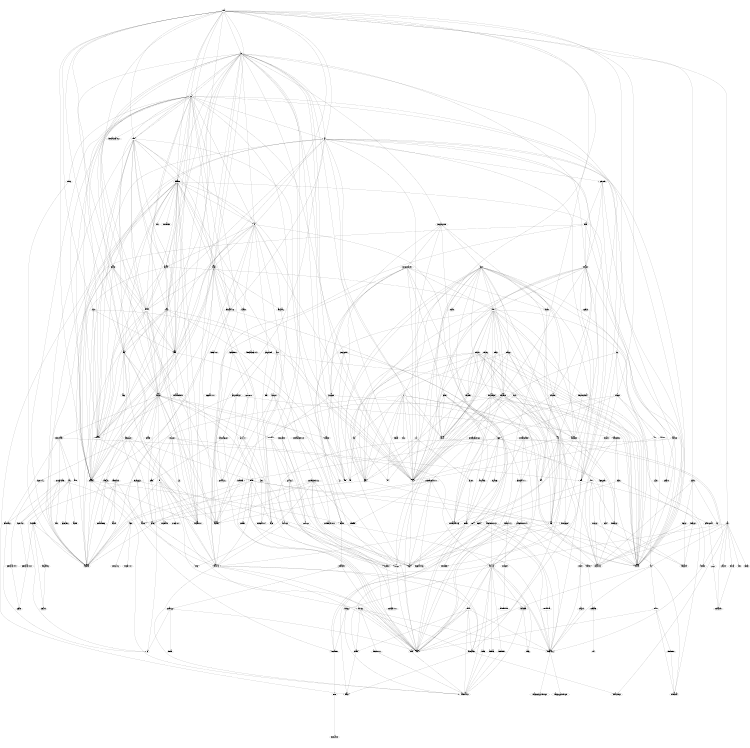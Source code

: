 digraph dependencies {
	ratio=1.0;
	size="5,5";
	n0 [label="abstract-ns"];
	n1 [label="futures"];
	n2 [label="quick-error"];
	n3 [label="rand v0.3.22"];
	n4 [label="aho-corasick"];
	n5 [label="memchr"];
	n6 [label="ansi_term"];
	n7 [label="winapi v0.3.6"];
	n8 [label="app_dirs"];
	n9 [label="ole32-sys"];
	n10 [label="shell32-sys"];
	n11 [label="winapi v0.2.8"];
	n12 [label="xdg"];
	n13 [label="arrayref"];
	n14 [label="arrayvec"];
	n15 [label="nodrop"];
	n16 [label="assert_matches"];
	n17 [label="atty"];
	n18 [label="libc"];
	n19 [label="termion"];
	n20 [label="autocfg"];
	n21 [label="base58"];
	n22 [label="bellman"];
	n23 [label="bit-vec"];
	n24 [label="byteorder"];
	n25 [label="crossbeam"];
	n26 [label="futures-cpupool"];
	n27 [label="num_cpus"];
	n28 [label="pairing"];
	n29 [label="rand v0.4.5"];
	n31 [label="chain"];
	n32 [label="db"];
	n33 [label="network"];
	n34 [label="primitives"];
	n35 [label="storage"];
	n36 [label="test-data"];
	n37 [label="time"];
	n38 [label="verification"];
	n39 [label="bigint"];
	n40 [label="crunchy v0.1.6"];
	n41 [label="rustc-hex v1.0.0"];
	n42 [label="bitcrypto"];
	n43 [label="blake2-rfc"];
	n44 [label="blake2b_simd"];
	n45 [label="bn"];
	n46 [label="ed25519-dalek"];
	n47 [label="lazy_static"];
	n48 [label="rust-crypto"];
	n49 [label="rustc-hex v2.0.1"];
	n50 [label="sapling-crypto"];
	n51 [label="serde"];
	n52 [label="serde_derive"];
	n53 [label="serde_json"];
	n54 [label="siphasher"];
	n55 [label="bitflags"];
	n56 [label="bitvec"];
	n57 [label="constant_time_eq"];
	n58 [label="block-buffer"];
	n59 [label="block-padding"];
	n60 [label="byte-tools"];
	n61 [label="generic-array v0.12.0"];
	n62 [label="crunchy v0.2.1"];
	n63 [label="rand v0.5.5"];
	n64 [label="rustc-serialize"];
	n65 [label="bytes"];
	n66 [label="iovec"];
	n67 [label="cc"];
	n68 [label="cfg-if"];
	n69 [label="heapsize"];
	n70 [label="serialization"];
	n71 [label="serialization_derive"];
	n72 [label="clap"];
	n73 [label="strsim"];
	n74 [label="textwrap"];
	n75 [label="unicode-width"];
	n76 [label="vec_map"];
	n77 [label="yaml-rust"];
	n78 [label="clear_on_drop"];
	n79 [label="cloudabi"];
	n80 [label="cmake"];
	n81 [label="crossbeam-channel"];
	n82 [label="crossbeam-utils v0.6.3"];
	n83 [label="parking_lot v0.7.1"];
	n84 [label="rand v0.6.4"];
	n85 [label="smallvec"];
	n86 [label="crossbeam-deque v0.2.0"];
	n87 [label="crossbeam-epoch v0.3.1"];
	n88 [label="crossbeam-utils v0.2.2"];
	n89 [label="crossbeam-deque v0.6.3"];
	n90 [label="crossbeam-epoch v0.7.0"];
	n91 [label="memoffset"];
	n92 [label="scopeguard v0.3.3"];
	n93 [label="csv"];
	n94 [label="csv-core"];
	n95 [label="curve25519-dalek"];
	n96 [label="digest v0.8.0"];
	n97 [label="rand_core v0.3.0"];
	n98 [label="subtle"];
	n99 [label="elastic-array"];
	n100 [label="log"];
	n101 [label="lru-cache"];
	n102 [label="parity-rocksdb"];
	n103 [label="parking_lot v0.8.0"];
	n104 [label="tempdir"];
	n105 [label="digest v0.7.6"];
	n106 [label="generic-array v0.9.0"];
	n107 [label="display_derive"];
	n108 [label="quote v0.3.15"];
	n109 [label="syn v0.11.11"];
	n110 [label="synstructure"];
	n111 [label="domain"];
	n112 [label="tokio-core"];
	n113 [label="failure"];
	n114 [label="sha2"];
	n115 [label="either"];
	n116 [label="env_logger"];
	n117 [label="humantime"];
	n118 [label="regex"];
	n119 [label="termcolor"];
	n120 [label="eth-secp256k1"];
	n121 [label="fake-simd"];
	n122 [label="fnv"];
	n123 [label="fs_extra"];
	n124 [label="fuchsia-zircon"];
	n125 [label="fuchsia-zircon-sys"];
	n126 [label="gcc"];
	n127 [label="typenum"];
	n128 [label="getopts"];
	n129 [label="globset"];
	n130 [label="h2"];
	n131 [label="http"];
	n132 [label="indexmap"];
	n133 [label="slab"];
	n134 [label="string"];
	n135 [label="tokio-io"];
	n136 [label="jemallocator"];
	n137 [label="itoa"];
	n138 [label="httparse"];
	n139 [label="hyper"];
	n140 [label="net2"];
	n141 [label="tokio"];
	n142 [label="tokio-executor"];
	n143 [label="tokio-reactor"];
	n144 [label="tokio-tcp"];
	n145 [label="tokio-threadpool"];
	n146 [label="tokio-timer"];
	n147 [label="want"];
	n148 [label="import"];
	n149 [label="jemalloc-sys"];
	n150 [label="jsonrpc-core"];
	n151 [label="jsonrpc-derive"];
	n152 [label="proc-macro2"];
	n153 [label="quote v0.6.10"];
	n154 [label="syn v0.15.24"];
	n155 [label="jsonrpc-http-server"];
	n156 [label="jsonrpc-server-utils"];
	n157 [label="unicase"];
	n158 [label="jsonrpc-pubsub"];
	n159 [label="tokio-codec"];
	n160 [label="kernel32-sys"];
	n161 [label="winapi-build"];
	n162 [label="keys"];
	n163 [label="linked-hash-map v0.4.2"];
	n164 [label="linked-hash-map v0.5.2"];
	n165 [label="local-encoding"];
	n166 [label="skeptic"];
	n167 [label="lock_api v0.1.5"];
	n168 [label="owning_ref"];
	n169 [label="lock_api v0.2.0"];
	n170 [label="scopeguard v1.0.0"];
	n171 [label="logs"];
	n172 [label="version_check"];
	n173 [label="message"];
	n174 [label="miner"];
	n175 [label="script"];
	n176 [label="mio"];
	n177 [label="miow"];
	n178 [label="mio-uds"];
	n179 [label="ws2_32-sys"];
	n180 [label="murmur3"];
	n181 [label="ns-dns-tokio"];
	n182 [label="opaque-debug"];
	n183 [label="stable_deref_trait"];
	n184 [label="p2p"];
	n185 [label="parity-rocksdb-sys"];
	n186 [label="parity-snappy-sys"];
	n187 [label="parking_lot_core v0.4.0"];
	n188 [label="parking_lot_core v0.5.0"];
	n189 [label="rustc_version"];
	n190 [label="redox_syscall"];
	n191 [label="unicode-xid v0.1.0"];
	n192 [label="pulldown-cmark"];
	n193 [label="rdrand"];
	n194 [label="rand_core v0.2.2"];
	n195 [label="rand_chacha"];
	n196 [label="rand_hc"];
	n197 [label="rand_isaac"];
	n198 [label="rand_os"];
	n199 [label="rand_pcg"];
	n200 [label="rand_xorshift"];
	n201 [label="rayon"];
	n202 [label="rayon-core"];
	n203 [label="redox_termios"];
	n204 [label="regex-syntax"];
	n205 [label="thread_local"];
	n206 [label="utf8-ranges"];
	n207 [label="ucd-util"];
	n208 [label="remove_dir_all"];
	n209 [label="rpc"];
	n210 [label="sync"];
	n211 [label="semver"];
	n212 [label="ryu"];
	n213 [label="scoped-tls"];
	n214 [label="semver-parser"];
	n215 [label="unreachable"];
	n216 [label="synom"];
	n217 [label="unicode-xid v0.0.4"];
	n218 [label="wincolor"];
	n219 [label="tokio-current-thread"];
	n220 [label="tokio-fs"];
	n221 [label="tokio-udp"];
	n222 [label="tokio-uds"];
	n223 [label="try-lock"];
	n224 [label="void"];
	n225 [label="winapi-i686-pc-windows-gnu"];
	n226 [label="winapi-x86_64-pc-windows-gnu"];
	n227 [label="winapi-util"];
	n228 [label="zebra", shape=box];

	n228 -> n8;
	n228 -> n31;
	n228 -> n72;
	n228 -> n32;
	n228 -> n116;
	n228 -> n148;
	n228 -> n162;
	n228 -> n18;
	n228 -> n100;
	n228 -> n171;
	n228 -> n173;
	n228 -> n174;
	n228 -> n33;
	n228 -> n184;
	n228 -> n34;
	n228 -> n209;
	n228 -> n175;
	n228 -> n35;
	n228 -> n210;
	n228 -> n38;
	n8 -> n9;
	n8 -> n10;
	n8 -> n11;
	n8 -> n12;
	n9 -> n11;
	n9 -> n161;
	n10 -> n11;
	n10 -> n161;
	n72 -> n6;
	n72 -> n17;
	n72 -> n55;
	n72 -> n73;
	n72 -> n74;
	n72 -> n75;
	n72 -> n76;
	n72 -> n77;
	n74 -> n75;
	n148 -> n31;
	n148 -> n100;
	n148 -> n34;
	n148 -> n70;
	n171 -> n6;
	n171 -> n116;
	n171 -> n100;
	n171 -> n37;
	n6 -> n7;
	n116 -> n17;
	n116 -> n117;
	n116 -> n100;
	n116 -> n118;
	n116 -> n119;
	n17 -> n18;
	n17 -> n19;
	n17 -> n7;
	n19 -> n18;
	n19 -> n190;
	n19 -> n203;
	n203 -> n190;
	n117 -> n2;
	n119 -> n218;
	n218 -> n7;
	n218 -> n227;
	n227 -> n7;
	n209 -> n31;
	n209 -> n32;
	n209 -> n150;
	n209 -> n151;
	n209 -> n155;
	n209 -> n158;
	n209 -> n162;
	n209 -> n100;
	n209 -> n174;
	n209 -> n33;
	n209 -> n184;
	n209 -> n34;
	n209 -> n49;
	n209 -> n175;
	n209 -> n51;
	n209 -> n52;
	n209 -> n53;
	n209 -> n70;
	n209 -> n35;
	n209 -> n210;
	n209 -> n36;
	n209 -> n37;
	n209 -> n112;
	n209 -> n38;
	n151 -> n152;
	n151 -> n153;
	n151 -> n154;
	n155 -> n139;
	n155 -> n150;
	n155 -> n156;
	n155 -> n100;
	n155 -> n140;
	n155 -> n157;
	n139 -> n65;
	n139 -> n1;
	n139 -> n26;
	n139 -> n130;
	n139 -> n131;
	n139 -> n138;
	n139 -> n66;
	n139 -> n137;
	n139 -> n100;
	n139 -> n140;
	n139 -> n37;
	n139 -> n141;
	n139 -> n142;
	n139 -> n135;
	n139 -> n143;
	n139 -> n144;
	n139 -> n145;
	n139 -> n146;
	n139 -> n147;
	n130 -> n24;
	n130 -> n65;
	n130 -> n122;
	n130 -> n1;
	n130 -> n131;
	n130 -> n132;
	n130 -> n100;
	n130 -> n133;
	n130 -> n134;
	n130 -> n135;
	n131 -> n65;
	n131 -> n122;
	n131 -> n137;
	n147 -> n1;
	n147 -> n100;
	n147 -> n223;
	n156 -> n65;
	n156 -> n129;
	n156 -> n150;
	n156 -> n47;
	n156 -> n100;
	n156 -> n27;
	n156 -> n141;
	n156 -> n159;
	n156 -> n157;
	n129 -> n4;
	n129 -> n122;
	n129 -> n100;
	n129 -> n5;
	n129 -> n118;
	n118 -> n4;
	n118 -> n5;
	n118 -> n204;
	n118 -> n205;
	n118 -> n206;
	n4 -> n5;
	n204 -> n207;
	n205 -> n47;
	n157 -> n172;
	n158 -> n150;
	n158 -> n100;
	n158 -> n83;
	n158 -> n51;
	n150 -> n1;
	n150 -> n100;
	n150 -> n51;
	n150 -> n52;
	n150 -> n53;
	n210 -> n23;
	n210 -> n42;
	n210 -> n24;
	n210 -> n31;
	n210 -> n32;
	n210 -> n1;
	n210 -> n162;
	n210 -> n164;
	n210 -> n100;
	n210 -> n173;
	n210 -> n174;
	n210 -> n180;
	n210 -> n33;
	n210 -> n184;
	n210 -> n103;
	n210 -> n34;
	n210 -> n29;
	n210 -> n175;
	n210 -> n70;
	n210 -> n35;
	n210 -> n36;
	n210 -> n37;
	n210 -> n38;
	n174 -> n42;
	n174 -> n24;
	n174 -> n31;
	n174 -> n32;
	n174 -> n69;
	n174 -> n162;
	n174 -> n33;
	n174 -> n34;
	n174 -> n175;
	n174 -> n70;
	n174 -> n35;
	n174 -> n36;
	n174 -> n38;
	n180 -> n24;
	n184 -> n0;
	n184 -> n42;
	n184 -> n93;
	n184 -> n1;
	n184 -> n26;
	n184 -> n100;
	n184 -> n173;
	n184 -> n33;
	n184 -> n181;
	n184 -> n103;
	n184 -> n34;
	n184 -> n29;
	n184 -> n70;
	n184 -> n37;
	n184 -> n112;
	n184 -> n135;
	n93 -> n94;
	n93 -> n51;
	n94 -> n5;
	n5 -> n68;
	n5 -> n18;
	n5 -> n172;
	n173 -> n42;
	n173 -> n24;
	n173 -> n31;
	n173 -> n33;
	n173 -> n34;
	n173 -> n70;
	n173 -> n71;
	n181 -> n0;
	n181 -> n111;
	n181 -> n1;
	n181 -> n112;
	n0 -> n1;
	n0 -> n2;
	n0 -> n3;
	n111 -> n24;
	n111 -> n1;
	n111 -> n29;
	n111 -> n112;
	n112 -> n65;
	n112 -> n1;
	n112 -> n66;
	n112 -> n100;
	n112 -> n176;
	n112 -> n213;
	n112 -> n141;
	n112 -> n142;
	n112 -> n135;
	n112 -> n143;
	n112 -> n146;
	n141 -> n65;
	n141 -> n1;
	n141 -> n176;
	n141 -> n27;
	n141 -> n159;
	n141 -> n219;
	n141 -> n142;
	n141 -> n220;
	n141 -> n135;
	n141 -> n143;
	n141 -> n144;
	n141 -> n145;
	n141 -> n146;
	n141 -> n221;
	n141 -> n222;
	n219 -> n1;
	n219 -> n142;
	n220 -> n1;
	n220 -> n135;
	n220 -> n145;
	n145 -> n81;
	n145 -> n89;
	n145 -> n82;
	n145 -> n1;
	n145 -> n100;
	n145 -> n27;
	n145 -> n84;
	n145 -> n142;
	n81 -> n82;
	n81 -> n83;
	n81 -> n84;
	n81 -> n85;
	n89 -> n90;
	n89 -> n82;
	n90 -> n14;
	n90 -> n68;
	n90 -> n82;
	n90 -> n47;
	n90 -> n91;
	n90 -> n92;
	n144 -> n65;
	n144 -> n1;
	n144 -> n66;
	n144 -> n176;
	n144 -> n135;
	n144 -> n143;
	n146 -> n82;
	n146 -> n1;
	n146 -> n133;
	n146 -> n142;
	n221 -> n65;
	n221 -> n1;
	n221 -> n100;
	n221 -> n176;
	n221 -> n159;
	n221 -> n135;
	n221 -> n143;
	n222 -> n65;
	n222 -> n1;
	n222 -> n66;
	n222 -> n18;
	n222 -> n100;
	n222 -> n176;
	n222 -> n178;
	n222 -> n159;
	n222 -> n135;
	n222 -> n143;
	n178 -> n66;
	n178 -> n18;
	n178 -> n176;
	n159 -> n65;
	n159 -> n1;
	n159 -> n135;
	n143 -> n82;
	n143 -> n1;
	n143 -> n47;
	n143 -> n100;
	n143 -> n176;
	n143 -> n27;
	n143 -> n83;
	n143 -> n133;
	n143 -> n142;
	n143 -> n135;
	n176 -> n124;
	n176 -> n125;
	n176 -> n66;
	n176 -> n160;
	n176 -> n18;
	n176 -> n100;
	n176 -> n177;
	n176 -> n140;
	n176 -> n133;
	n176 -> n11;
	n177 -> n160;
	n177 -> n140;
	n177 -> n11;
	n177 -> n179;
	n140 -> n68;
	n140 -> n18;
	n140 -> n7;
	n179 -> n11;
	n179 -> n161;
	n83 -> n167;
	n83 -> n187;
	n167 -> n168;
	n167 -> n92;
	n168 -> n183;
	n187 -> n18;
	n187 -> n84;
	n187 -> n189;
	n187 -> n85;
	n187 -> n7;
	n142 -> n82;
	n142 -> n1;
	n82 -> n68;
	n135 -> n65;
	n135 -> n1;
	n135 -> n100;
	n65 -> n24;
	n65 -> n66;
	n66 -> n18;
	n66 -> n11;
	n38 -> n16;
	n38 -> n42;
	n38 -> n55;
	n38 -> n56;
	n38 -> n24;
	n38 -> n31;
	n38 -> n32;
	n38 -> n162;
	n38 -> n100;
	n38 -> n33;
	n38 -> n103;
	n38 -> n34;
	n38 -> n29;
	n38 -> n201;
	n38 -> n49;
	n38 -> n175;
	n38 -> n70;
	n38 -> n35;
	n38 -> n36;
	n38 -> n37;
	n32 -> n23;
	n32 -> n31;
	n32 -> n99;
	n32 -> n100;
	n32 -> n101;
	n32 -> n102;
	n32 -> n103;
	n32 -> n34;
	n32 -> n70;
	n32 -> n35;
	n32 -> n104;
	n32 -> n36;
	n102 -> n18;
	n102 -> n165;
	n102 -> n185;
	n185 -> n80;
	n185 -> n18;
	n185 -> n165;
	n185 -> n186;
	n165 -> n160;
	n165 -> n166;
	n165 -> n11;
	n160 -> n11;
	n160 -> n161;
	n166 -> n192;
	n166 -> n104;
	n192 -> n128;
	n128 -> n75;
	n104 -> n29;
	n104 -> n208;
	n208 -> n7;
	n186 -> n80;
	n186 -> n18;
	n80 -> n67;
	n35 -> n23;
	n35 -> n42;
	n35 -> n31;
	n35 -> n107;
	n35 -> n99;
	n35 -> n47;
	n35 -> n101;
	n35 -> n33;
	n35 -> n103;
	n35 -> n34;
	n35 -> n70;
	n107 -> n108;
	n107 -> n109;
	n107 -> n110;
	n110 -> n108;
	n110 -> n109;
	n99 -> n69;
	n101 -> n163;
	n103 -> n169;
	n103 -> n188;
	n103 -> n189;
	n169 -> n170;
	n188 -> n68;
	n188 -> n79;
	n188 -> n18;
	n188 -> n84;
	n188 -> n190;
	n188 -> n189;
	n188 -> n85;
	n188 -> n7;
	n85 -> n215;
	n215 -> n224;
	n36 -> n31;
	n36 -> n33;
	n36 -> n34;
	n36 -> n175;
	n36 -> n70;
	n36 -> n37;
	n33 -> n42;
	n33 -> n31;
	n33 -> n162;
	n33 -> n47;
	n33 -> n34;
	n33 -> n49;
	n33 -> n70;
	n175 -> n42;
	n175 -> n24;
	n175 -> n31;
	n175 -> n162;
	n175 -> n100;
	n175 -> n34;
	n175 -> n49;
	n175 -> n53;
	n175 -> n70;
	n31 -> n42;
	n31 -> n69;
	n31 -> n34;
	n31 -> n49;
	n31 -> n70;
	n31 -> n71;
	n71 -> n108;
	n71 -> n70;
	n71 -> n109;
	n70 -> n24;
	n70 -> n34;
	n70 -> n49;
	n109 -> n108;
	n109 -> n216;
	n109 -> n217;
	n216 -> n217;
	n162 -> n21;
	n162 -> n42;
	n162 -> n120;
	n162 -> n47;
	n162 -> n34;
	n162 -> n29;
	n162 -> n49;
	n42 -> n22;
	n42 -> n43;
	n42 -> n44;
	n42 -> n45;
	n42 -> n46;
	n42 -> n47;
	n42 -> n28;
	n42 -> n34;
	n42 -> n48;
	n42 -> n49;
	n42 -> n50;
	n42 -> n51;
	n42 -> n52;
	n42 -> n53;
	n42 -> n54;
	n44 -> n13;
	n44 -> n14;
	n44 -> n24;
	n44 -> n57;
	n45 -> n24;
	n45 -> n62;
	n45 -> n47;
	n45 -> n63;
	n45 -> n49;
	n45 -> n64;
	n63 -> n79;
	n63 -> n124;
	n63 -> n18;
	n63 -> n194;
	n63 -> n7;
	n194 -> n97;
	n46 -> n78;
	n46 -> n95;
	n46 -> n113;
	n46 -> n84;
	n46 -> n114;
	n95 -> n24;
	n95 -> n78;
	n95 -> n96;
	n95 -> n97;
	n95 -> n98;
	n78 -> n67;
	n84 -> n20;
	n84 -> n18;
	n84 -> n195;
	n84 -> n97;
	n84 -> n196;
	n84 -> n197;
	n84 -> n198;
	n84 -> n199;
	n84 -> n200;
	n84 -> n7;
	n195 -> n20;
	n195 -> n97;
	n196 -> n97;
	n197 -> n97;
	n198 -> n79;
	n198 -> n124;
	n198 -> n18;
	n198 -> n97;
	n198 -> n193;
	n198 -> n7;
	n79 -> n55;
	n199 -> n97;
	n199 -> n189;
	n189 -> n211;
	n211 -> n214;
	n200 -> n97;
	n114 -> n58;
	n114 -> n96;
	n114 -> n121;
	n114 -> n182;
	n58 -> n59;
	n58 -> n60;
	n58 -> n24;
	n58 -> n61;
	n59 -> n60;
	n96 -> n61;
	n61 -> n127;
	n34 -> n39;
	n34 -> n24;
	n34 -> n69;
	n34 -> n49;
	n39 -> n24;
	n39 -> n40;
	n39 -> n41;
	n69 -> n136;
	n69 -> n7;
	n136 -> n149;
	n136 -> n18;
	n149 -> n67;
	n149 -> n123;
	n149 -> n18;
	n48 -> n126;
	n48 -> n18;
	n48 -> n3;
	n48 -> n64;
	n48 -> n37;
	n3 -> n124;
	n3 -> n18;
	n3 -> n29;
	n37 -> n18;
	n37 -> n190;
	n37 -> n7;
	n50 -> n22;
	n50 -> n43;
	n50 -> n24;
	n50 -> n105;
	n50 -> n28;
	n50 -> n29;
	n22 -> n23;
	n22 -> n24;
	n22 -> n25;
	n22 -> n1;
	n22 -> n26;
	n22 -> n27;
	n22 -> n28;
	n22 -> n29;
	n26 -> n1;
	n26 -> n27;
	n28 -> n24;
	n28 -> n29;
	n43 -> n14;
	n43 -> n24;
	n43 -> n57;
	n105 -> n106;
	n106 -> n127;
	n52 -> n152;
	n52 -> n153;
	n52 -> n154;
	n154 -> n152;
	n154 -> n153;
	n154 -> n191;
	n153 -> n152;
	n152 -> n191;
	n53 -> n137;
	n53 -> n212;
	n53 -> n51;
	n120 -> n14;
	n120 -> n67;
	n120 -> n68;
	n120 -> n29;
	n29 -> n124;
	n29 -> n18;
	n29 -> n97;
	n29 -> n193;
	n29 -> n7;
	n124 -> n55;
	n124 -> n125;
	n193 -> n97;
	n7 -> n225;
	n7 -> n226;
	n100 -> n68;
	n201 -> n86;
	n201 -> n115;
	n201 -> n202;
	n202 -> n86;
	n202 -> n47;
	n202 -> n18;
	n202 -> n27;
	n86 -> n87;
	n86 -> n88;
	n87 -> n14;
	n87 -> n68;
	n87 -> n88;
	n87 -> n47;
	n87 -> n91;
	n87 -> n15;
	n87 -> n92;
	n14 -> n15;
	n88 -> n68;
	n27 -> n18;
}
